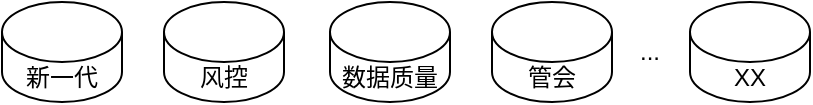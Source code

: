 <mxfile version="20.8.15" type="github">
  <diagram id="rR2q98W-JZrjsYltDYpd" name="第 1 页">
    <mxGraphModel dx="1221" dy="644" grid="1" gridSize="10" guides="1" tooltips="1" connect="1" arrows="1" fold="1" page="1" pageScale="1" pageWidth="827" pageHeight="1169" math="0" shadow="0">
      <root>
        <mxCell id="0" />
        <mxCell id="1" parent="0" />
        <mxCell id="sUPDcarscP75qlh1C0XB-3" value="新一代" style="shape=cylinder3;whiteSpace=wrap;html=1;boundedLbl=1;backgroundOutline=1;size=15;" parent="1" vertex="1">
          <mxGeometry x="140" y="290" width="60" height="50" as="geometry" />
        </mxCell>
        <mxCell id="sUPDcarscP75qlh1C0XB-4" value="风控" style="shape=cylinder3;whiteSpace=wrap;html=1;boundedLbl=1;backgroundOutline=1;size=15;" parent="1" vertex="1">
          <mxGeometry x="221" y="290" width="60" height="50" as="geometry" />
        </mxCell>
        <mxCell id="sUPDcarscP75qlh1C0XB-5" value="数据质量" style="shape=cylinder3;whiteSpace=wrap;html=1;boundedLbl=1;backgroundOutline=1;size=15;" parent="1" vertex="1">
          <mxGeometry x="304" y="290" width="60" height="50" as="geometry" />
        </mxCell>
        <mxCell id="sUPDcarscP75qlh1C0XB-6" value="管会" style="shape=cylinder3;whiteSpace=wrap;html=1;boundedLbl=1;backgroundOutline=1;size=15;" parent="1" vertex="1">
          <mxGeometry x="385" y="290" width="60" height="50" as="geometry" />
        </mxCell>
        <mxCell id="sUPDcarscP75qlh1C0XB-7" value="XX" style="shape=cylinder3;whiteSpace=wrap;html=1;boundedLbl=1;backgroundOutline=1;size=15;" parent="1" vertex="1">
          <mxGeometry x="484" y="290" width="60" height="50" as="geometry" />
        </mxCell>
        <mxCell id="sUPDcarscP75qlh1C0XB-11" value="..." style="text;html=1;strokeColor=none;fillColor=none;align=center;verticalAlign=middle;whiteSpace=wrap;rounded=0;" parent="1" vertex="1">
          <mxGeometry x="434" y="300" width="60" height="30" as="geometry" />
        </mxCell>
      </root>
    </mxGraphModel>
  </diagram>
</mxfile>
